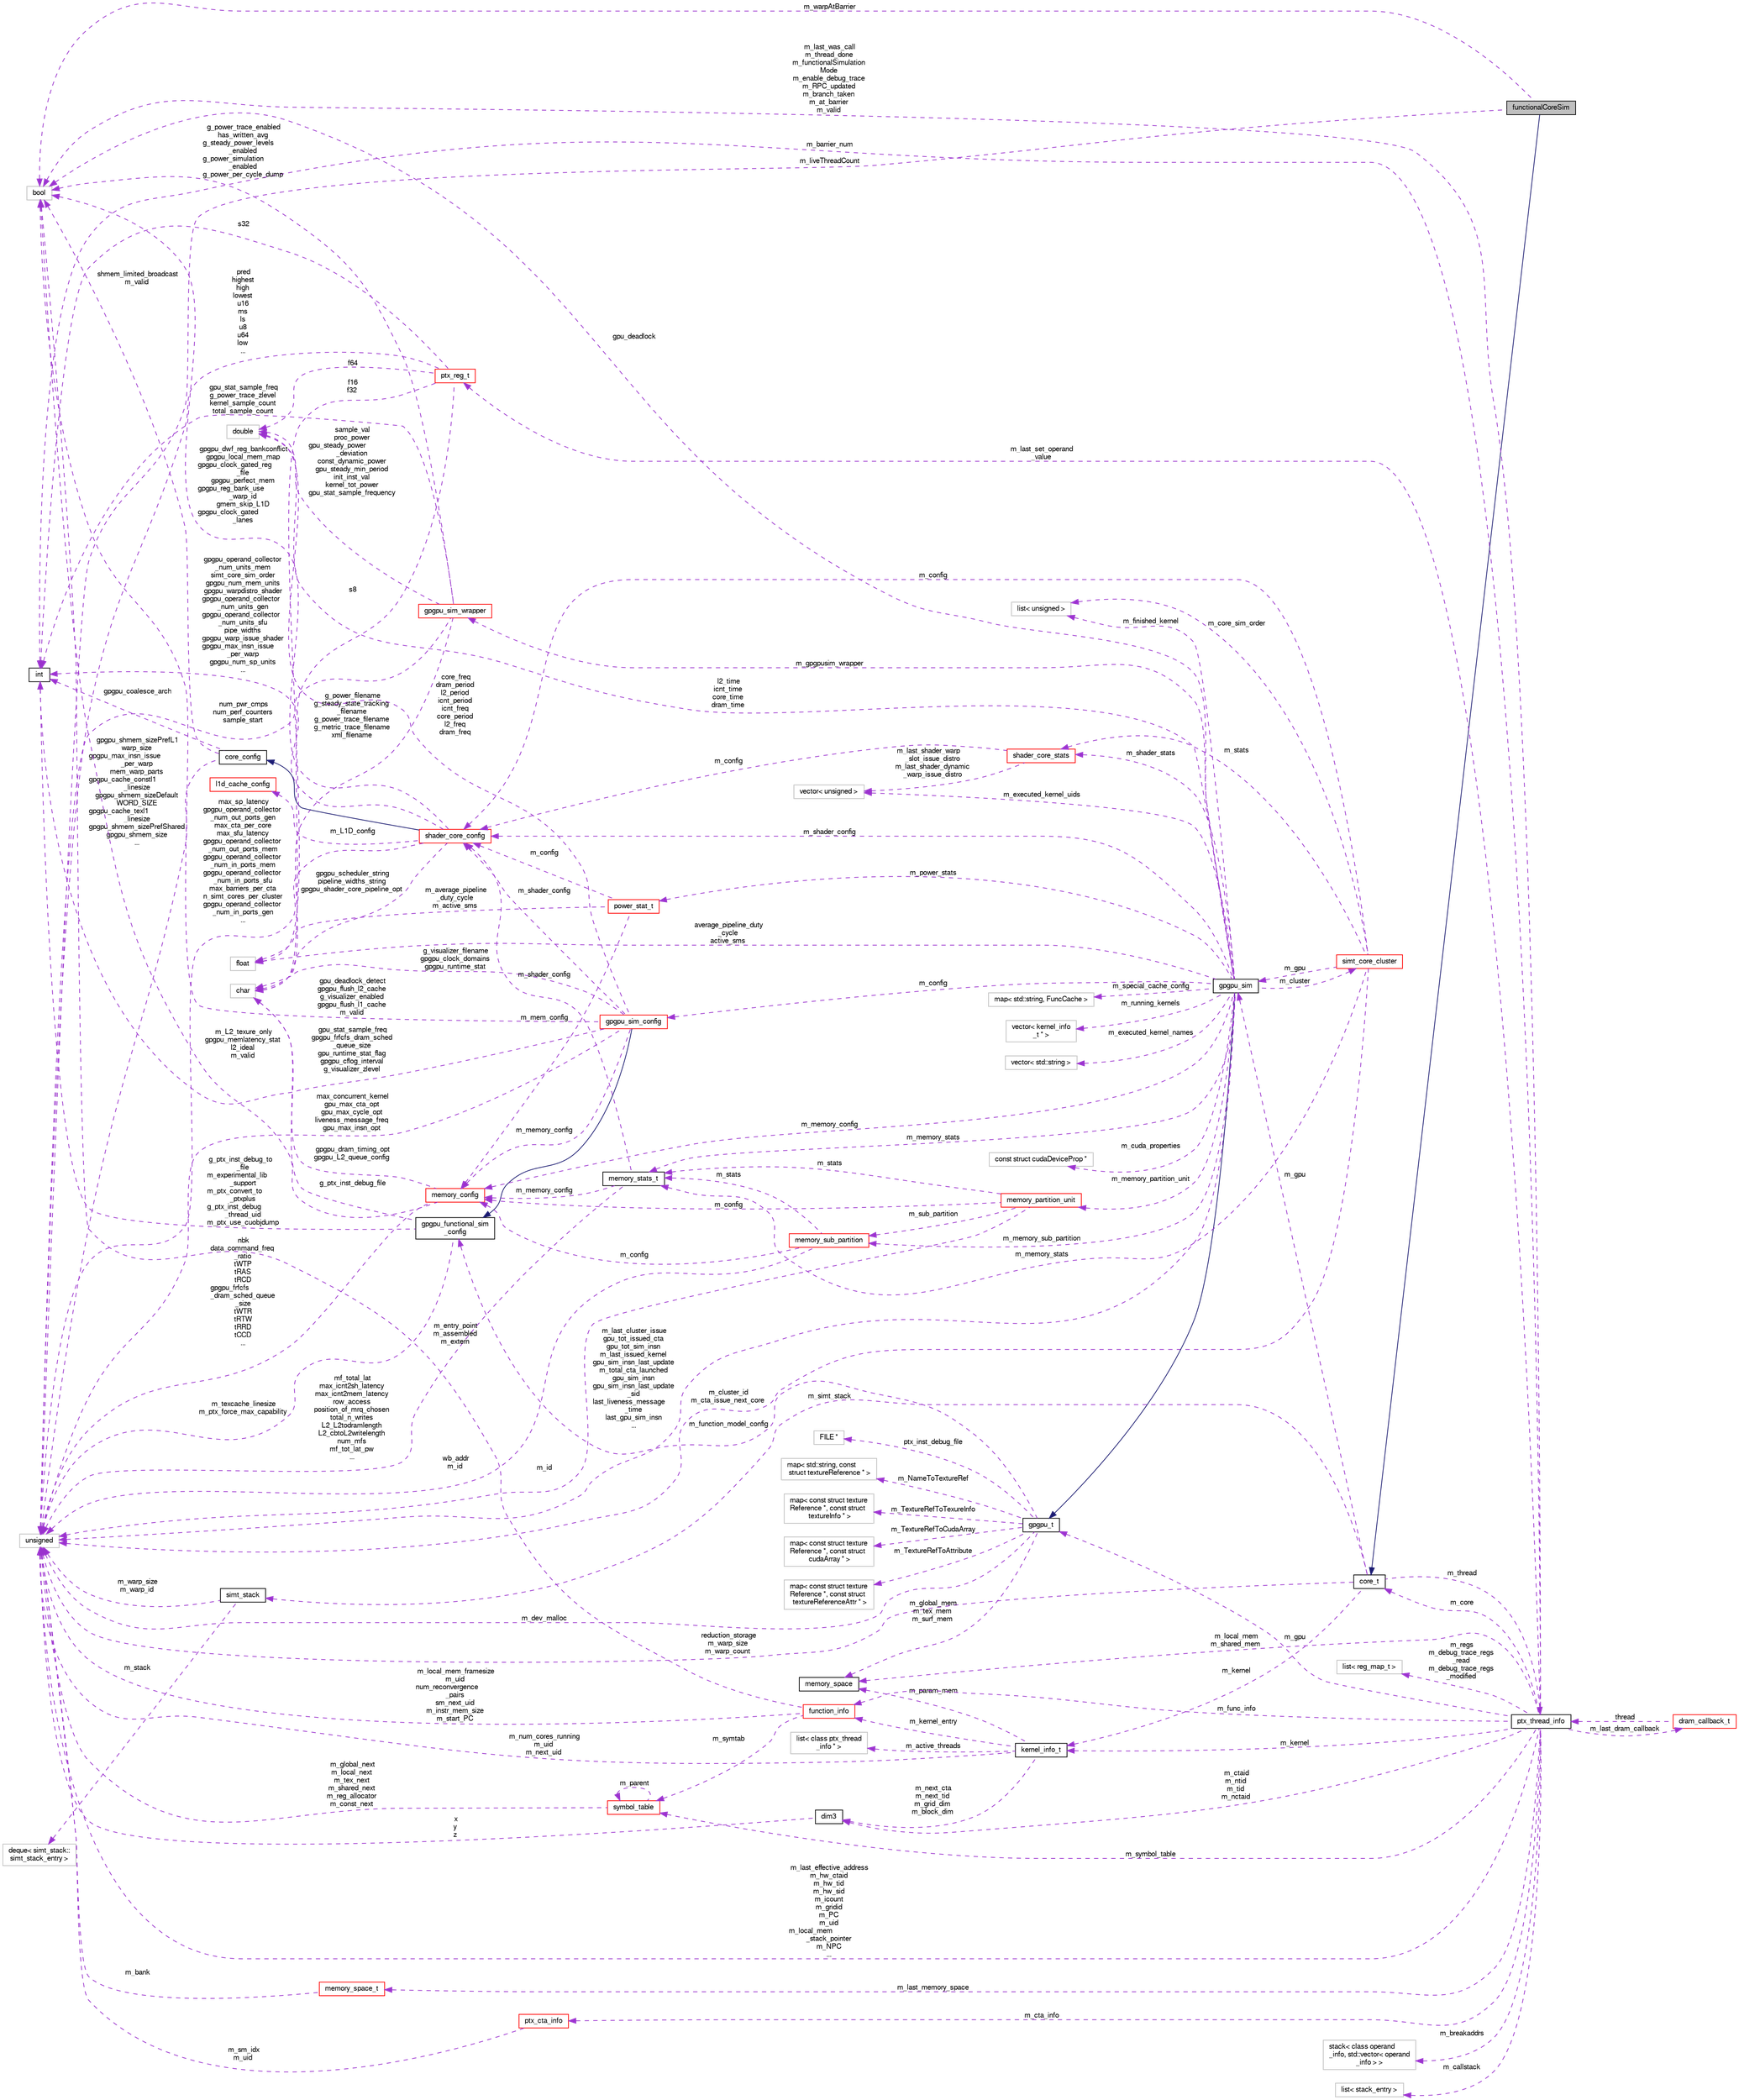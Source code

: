 digraph "functionalCoreSim"
{
  bgcolor="transparent";
  edge [fontname="FreeSans",fontsize="10",labelfontname="FreeSans",labelfontsize="10"];
  node [fontname="FreeSans",fontsize="10",shape=record];
  rankdir="LR";
  Node2 [label="functionalCoreSim",height=0.2,width=0.4,color="black", fillcolor="grey75", style="filled", fontcolor="black"];
  Node3 -> Node2 [dir="back",color="midnightblue",fontsize="10",style="solid",fontname="FreeSans"];
  Node3 [label="core_t",height=0.2,width=0.4,color="black",URL="$classcore__t.html"];
  Node4 -> Node3 [dir="back",color="darkorchid3",fontsize="10",style="dashed",label=" m_simt_stack" ,fontname="FreeSans"];
  Node4 [label="simt_stack",height=0.2,width=0.4,color="black",URL="$classsimt__stack.html"];
  Node5 -> Node4 [dir="back",color="darkorchid3",fontsize="10",style="dashed",label=" m_stack" ,fontname="FreeSans"];
  Node5 [label="deque\< simt_stack::\lsimt_stack_entry \>",height=0.2,width=0.4,color="grey75"];
  Node6 -> Node4 [dir="back",color="darkorchid3",fontsize="10",style="dashed",label=" m_warp_size\nm_warp_id" ,fontname="FreeSans"];
  Node6 [label="unsigned",height=0.2,width=0.4,color="grey75"];
  Node7 -> Node3 [dir="back",color="darkorchid3",fontsize="10",style="dashed",label=" m_gpu" ,fontname="FreeSans"];
  Node7 [label="gpgpu_sim",height=0.2,width=0.4,color="black",URL="$classgpgpu__sim.html"];
  Node8 -> Node7 [dir="back",color="midnightblue",fontsize="10",style="solid",fontname="FreeSans"];
  Node8 [label="gpgpu_t",height=0.2,width=0.4,color="black",URL="$classgpgpu__t.html"];
  Node9 -> Node8 [dir="back",color="darkorchid3",fontsize="10",style="dashed",label=" m_TextureRefToTexureInfo" ,fontname="FreeSans"];
  Node9 [label="map\< const struct texture\lReference *, const struct\l textureInfo * \>",height=0.2,width=0.4,color="grey75"];
  Node10 -> Node8 [dir="back",color="darkorchid3",fontsize="10",style="dashed",label=" m_TextureRefToCudaArray" ,fontname="FreeSans"];
  Node10 [label="map\< const struct texture\lReference *, const struct\l cudaArray * \>",height=0.2,width=0.4,color="grey75"];
  Node11 -> Node8 [dir="back",color="darkorchid3",fontsize="10",style="dashed",label=" ptx_inst_debug_file" ,fontname="FreeSans"];
  Node11 [label="FILE *",height=0.2,width=0.4,color="grey75"];
  Node12 -> Node8 [dir="back",color="darkorchid3",fontsize="10",style="dashed",label=" m_NameToTextureRef" ,fontname="FreeSans"];
  Node12 [label="map\< std::string, const\l struct textureReference * \>",height=0.2,width=0.4,color="grey75"];
  Node13 -> Node8 [dir="back",color="darkorchid3",fontsize="10",style="dashed",label=" m_TextureRefToAttribute" ,fontname="FreeSans"];
  Node13 [label="map\< const struct texture\lReference *, const struct\l textureReferenceAttr * \>",height=0.2,width=0.4,color="grey75"];
  Node6 -> Node8 [dir="back",color="darkorchid3",fontsize="10",style="dashed",label=" m_dev_malloc" ,fontname="FreeSans"];
  Node14 -> Node8 [dir="back",color="darkorchid3",fontsize="10",style="dashed",label=" m_global_mem\nm_tex_mem\nm_surf_mem" ,fontname="FreeSans"];
  Node14 [label="memory_space",height=0.2,width=0.4,color="black",URL="$classmemory__space.html"];
  Node15 -> Node8 [dir="back",color="darkorchid3",fontsize="10",style="dashed",label=" m_function_model_config" ,fontname="FreeSans"];
  Node15 [label="gpgpu_functional_sim\l_config",height=0.2,width=0.4,color="black",URL="$classgpgpu__functional__sim__config.html"];
  Node16 -> Node15 [dir="back",color="darkorchid3",fontsize="10",style="dashed",label=" g_ptx_inst_debug_file" ,fontname="FreeSans"];
  Node16 [label="char",height=0.2,width=0.4,color="grey75"];
  Node17 -> Node15 [dir="back",color="darkorchid3",fontsize="10",style="dashed",label=" g_ptx_inst_debug_to\l_file\nm_experimental_lib\l_support\nm_ptx_convert_to\l_ptxplus\ng_ptx_inst_debug\l_thread_uid\nm_ptx_use_cuobjdump" ,fontname="FreeSans"];
  Node17 [label="int",height=0.2,width=0.4,color="black",URL="$classint.html"];
  Node6 -> Node15 [dir="back",color="darkorchid3",fontsize="10",style="dashed",label=" m_texcache_linesize\nm_ptx_force_max_capability" ,fontname="FreeSans"];
  Node18 -> Node7 [dir="back",color="darkorchid3",fontsize="10",style="dashed",label=" l2_time\nicnt_time\ncore_time\ndram_time" ,fontname="FreeSans"];
  Node18 [label="double",height=0.2,width=0.4,color="grey75"];
  Node19 -> Node7 [dir="back",color="darkorchid3",fontsize="10",style="dashed",label=" m_shader_config" ,fontname="FreeSans"];
  Node19 [label="shader_core_config",height=0.2,width=0.4,color="red",URL="$structshader__core__config.html"];
  Node20 -> Node19 [dir="back",color="midnightblue",fontsize="10",style="solid",fontname="FreeSans"];
  Node20 [label="core_config",height=0.2,width=0.4,color="black",URL="$structcore__config.html"];
  Node17 -> Node20 [dir="back",color="darkorchid3",fontsize="10",style="dashed",label=" gpgpu_coalesce_arch" ,fontname="FreeSans"];
  Node21 -> Node20 [dir="back",color="darkorchid3",fontsize="10",style="dashed",label=" shmem_limited_broadcast\nm_valid" ,fontname="FreeSans"];
  Node21 [label="bool",height=0.2,width=0.4,color="grey75"];
  Node6 -> Node20 [dir="back",color="darkorchid3",fontsize="10",style="dashed",label=" gpgpu_shmem_sizePrefL1\nwarp_size\ngpgpu_max_insn_issue\l_per_warp\nmem_warp_parts\ngpgpu_cache_constl1\l_linesize\ngpgpu_shmem_sizeDefault\nWORD_SIZE\ngpgpu_cache_texl1\l_linesize\ngpgpu_shmem_sizePrefShared\ngpgpu_shmem_size\n..." ,fontname="FreeSans"];
  Node22 -> Node19 [dir="back",color="darkorchid3",fontsize="10",style="dashed",label=" m_L1D_config" ,fontname="FreeSans"];
  Node22 [label="l1d_cache_config",height=0.2,width=0.4,color="red",URL="$classl1d__cache__config.html"];
  Node16 -> Node19 [dir="back",color="darkorchid3",fontsize="10",style="dashed",label=" gpgpu_scheduler_string\npipeline_widths_string\ngpgpu_shader_core_pipeline_opt" ,fontname="FreeSans"];
  Node17 -> Node19 [dir="back",color="darkorchid3",fontsize="10",style="dashed",label=" gpgpu_operand_collector\l_num_units_mem\nsimt_core_sim_order\ngpgpu_num_mem_units\ngpgpu_warpdistro_shader\ngpgpu_operand_collector\l_num_units_gen\ngpgpu_operand_collector\l_num_units_sfu\npipe_widths\ngpgpu_warp_issue_shader\ngpgpu_max_insn_issue\l_per_warp\ngpgpu_num_sp_units\n..." ,fontname="FreeSans"];
  Node21 -> Node19 [dir="back",color="darkorchid3",fontsize="10",style="dashed",label=" gpgpu_dwf_reg_bankconflict\ngpgpu_local_mem_map\ngpgpu_clock_gated_reg\l_file\ngpgpu_perfect_mem\ngpgpu_reg_bank_use\l_warp_id\ngmem_skip_L1D\ngpgpu_clock_gated\l_lanes" ,fontname="FreeSans"];
  Node6 -> Node19 [dir="back",color="darkorchid3",fontsize="10",style="dashed",label=" max_sp_latency\ngpgpu_operand_collector\l_num_out_ports_gen\nmax_cta_per_core\nmax_sfu_latency\ngpgpu_operand_collector\l_num_out_ports_mem\ngpgpu_operand_collector\l_num_in_ports_mem\ngpgpu_operand_collector\l_num_in_ports_sfu\nmax_barriers_per_cta\nn_simt_cores_per_cluster\ngpgpu_operand_collector\l_num_in_ports_gen\n..." ,fontname="FreeSans"];
  Node35 -> Node7 [dir="back",color="darkorchid3",fontsize="10",style="dashed",label=" m_cuda_properties" ,fontname="FreeSans"];
  Node35 [label="const struct cudaDeviceProp *",height=0.2,width=0.4,color="grey75"];
  Node36 -> Node7 [dir="back",color="darkorchid3",fontsize="10",style="dashed",label=" m_cluster" ,fontname="FreeSans"];
  Node36 [label="simt_core_cluster",height=0.2,width=0.4,color="red",URL="$classsimt__core__cluster.html"];
  Node19 -> Node36 [dir="back",color="darkorchid3",fontsize="10",style="dashed",label=" m_config" ,fontname="FreeSans"];
  Node37 -> Node36 [dir="back",color="darkorchid3",fontsize="10",style="dashed",label=" m_stats" ,fontname="FreeSans"];
  Node37 [label="shader_core_stats",height=0.2,width=0.4,color="red",URL="$classshader__core__stats.html"];
  Node19 -> Node37 [dir="back",color="darkorchid3",fontsize="10",style="dashed",label=" m_config" ,fontname="FreeSans"];
  Node45 -> Node37 [dir="back",color="darkorchid3",fontsize="10",style="dashed",label=" m_last_shader_warp\l_slot_issue_distro\nm_last_shader_dynamic\l_warp_issue_distro" ,fontname="FreeSans"];
  Node45 [label="vector\< unsigned \>",height=0.2,width=0.4,color="grey75"];
  Node47 -> Node36 [dir="back",color="darkorchid3",fontsize="10",style="dashed",label=" m_memory_stats" ,fontname="FreeSans"];
  Node47 [label="memory_stats_t",height=0.2,width=0.4,color="black",URL="$classmemory__stats__t.html"];
  Node19 -> Node47 [dir="back",color="darkorchid3",fontsize="10",style="dashed",label=" m_shader_config" ,fontname="FreeSans"];
  Node48 -> Node47 [dir="back",color="darkorchid3",fontsize="10",style="dashed",label=" m_memory_config" ,fontname="FreeSans"];
  Node48 [label="memory_config",height=0.2,width=0.4,color="red",URL="$structmemory__config.html"];
  Node16 -> Node48 [dir="back",color="darkorchid3",fontsize="10",style="dashed",label=" gpgpu_dram_timing_opt\ngpgpu_L2_queue_config" ,fontname="FreeSans"];
  Node21 -> Node48 [dir="back",color="darkorchid3",fontsize="10",style="dashed",label=" m_L2_texure_only\ngpgpu_memlatency_stat\nl2_ideal\nm_valid" ,fontname="FreeSans"];
  Node6 -> Node48 [dir="back",color="darkorchid3",fontsize="10",style="dashed",label=" nbk\ndata_command_freq\l_ratio\ntWTP\ntRAS\ntRCD\ngpgpu_frfcfs\l_dram_sched_queue\l_size\ntWTR\ntRTW\ntRRD\ntCCD\n..." ,fontname="FreeSans"];
  Node6 -> Node47 [dir="back",color="darkorchid3",fontsize="10",style="dashed",label=" mf_total_lat\nmax_icnt2sh_latency\nmax_icnt2mem_latency\nrow_access\nposition_of_mrq_chosen\ntotal_n_writes\nL2_L2todramlength\nL2_cbtoL2writelength\nnum_mfs\nmf_tot_lat_pw\n..." ,fontname="FreeSans"];
  Node53 -> Node36 [dir="back",color="darkorchid3",fontsize="10",style="dashed",label=" m_core_sim_order" ,fontname="FreeSans"];
  Node53 [label="list\< unsigned \>",height=0.2,width=0.4,color="grey75"];
  Node7 -> Node36 [dir="back",color="darkorchid3",fontsize="10",style="dashed",label=" m_gpu" ,fontname="FreeSans"];
  Node6 -> Node36 [dir="back",color="darkorchid3",fontsize="10",style="dashed",label=" m_cluster_id\nm_cta_issue_next_core" ,fontname="FreeSans"];
  Node45 -> Node7 [dir="back",color="darkorchid3",fontsize="10",style="dashed",label=" m_executed_kernel_uids" ,fontname="FreeSans"];
  Node139 -> Node7 [dir="back",color="darkorchid3",fontsize="10",style="dashed",label=" m_executed_kernel_names" ,fontname="FreeSans"];
  Node139 [label="vector\< std::string \>",height=0.2,width=0.4,color="grey75"];
  Node39 -> Node7 [dir="back",color="darkorchid3",fontsize="10",style="dashed",label=" average_pipeline_duty\l_cycle\nactive_sms" ,fontname="FreeSans"];
  Node39 [label="float",height=0.2,width=0.4,color="grey75"];
  Node37 -> Node7 [dir="back",color="darkorchid3",fontsize="10",style="dashed",label=" m_shader_stats" ,fontname="FreeSans"];
  Node48 -> Node7 [dir="back",color="darkorchid3",fontsize="10",style="dashed",label=" m_memory_config" ,fontname="FreeSans"];
  Node140 -> Node7 [dir="back",color="darkorchid3",fontsize="10",style="dashed",label=" m_memory_partition_unit" ,fontname="FreeSans"];
  Node140 [label="memory_partition_unit",height=0.2,width=0.4,color="red",URL="$classmemory__partition__unit.html"];
  Node48 -> Node140 [dir="back",color="darkorchid3",fontsize="10",style="dashed",label=" m_config" ,fontname="FreeSans"];
  Node47 -> Node140 [dir="back",color="darkorchid3",fontsize="10",style="dashed",label=" m_stats" ,fontname="FreeSans"];
  Node6 -> Node140 [dir="back",color="darkorchid3",fontsize="10",style="dashed",label=" m_id" ,fontname="FreeSans"];
  Node161 -> Node140 [dir="back",color="darkorchid3",fontsize="10",style="dashed",label=" m_sub_partition" ,fontname="FreeSans"];
  Node161 [label="memory_sub_partition",height=0.2,width=0.4,color="red",URL="$classmemory__sub__partition.html"];
  Node48 -> Node161 [dir="back",color="darkorchid3",fontsize="10",style="dashed",label=" m_config" ,fontname="FreeSans"];
  Node47 -> Node161 [dir="back",color="darkorchid3",fontsize="10",style="dashed",label=" m_stats" ,fontname="FreeSans"];
  Node6 -> Node161 [dir="back",color="darkorchid3",fontsize="10",style="dashed",label=" wb_addr\nm_id" ,fontname="FreeSans"];
  Node167 -> Node7 [dir="back",color="darkorchid3",fontsize="10",style="dashed",label=" m_power_stats" ,fontname="FreeSans"];
  Node167 [label="power_stat_t",height=0.2,width=0.4,color="red",URL="$classpower__stat__t.html"];
  Node19 -> Node167 [dir="back",color="darkorchid3",fontsize="10",style="dashed",label=" m_config" ,fontname="FreeSans"];
  Node39 -> Node167 [dir="back",color="darkorchid3",fontsize="10",style="dashed",label=" m_average_pipeline\l_duty_cycle\nm_active_sms" ,fontname="FreeSans"];
  Node48 -> Node167 [dir="back",color="darkorchid3",fontsize="10",style="dashed",label=" m_mem_config" ,fontname="FreeSans"];
  Node47 -> Node7 [dir="back",color="darkorchid3",fontsize="10",style="dashed",label=" m_memory_stats" ,fontname="FreeSans"];
  Node21 -> Node7 [dir="back",color="darkorchid3",fontsize="10",style="dashed",label=" gpu_deadlock" ,fontname="FreeSans"];
  Node53 -> Node7 [dir="back",color="darkorchid3",fontsize="10",style="dashed",label=" m_finished_kernel" ,fontname="FreeSans"];
  Node172 -> Node7 [dir="back",color="darkorchid3",fontsize="10",style="dashed",label=" m_config" ,fontname="FreeSans"];
  Node172 [label="gpgpu_sim_config",height=0.2,width=0.4,color="red",URL="$classgpgpu__sim__config.html"];
  Node15 -> Node172 [dir="back",color="midnightblue",fontsize="10",style="solid",fontname="FreeSans"];
  Node18 -> Node172 [dir="back",color="darkorchid3",fontsize="10",style="dashed",label=" core_freq\ndram_period\nl2_period\nicnt_period\nicnt_freq\ncore_period\nl2_freq\ndram_freq" ,fontname="FreeSans"];
  Node19 -> Node172 [dir="back",color="darkorchid3",fontsize="10",style="dashed",label=" m_shader_config" ,fontname="FreeSans"];
  Node16 -> Node172 [dir="back",color="darkorchid3",fontsize="10",style="dashed",label=" g_visualizer_filename\ngpgpu_clock_domains\ngpgpu_runtime_stat" ,fontname="FreeSans"];
  Node48 -> Node172 [dir="back",color="darkorchid3",fontsize="10",style="dashed",label=" m_memory_config" ,fontname="FreeSans"];
  Node17 -> Node172 [dir="back",color="darkorchid3",fontsize="10",style="dashed",label=" gpu_stat_sample_freq\ngpgpu_frfcfs_dram_sched\l_queue_size\ngpu_runtime_stat_flag\ngpgpu_cflog_interval\ng_visualizer_zlevel" ,fontname="FreeSans"];
  Node21 -> Node172 [dir="back",color="darkorchid3",fontsize="10",style="dashed",label=" gpu_deadlock_detect\ngpgpu_flush_l2_cache\ng_visualizer_enabled\ngpgpu_flush_l1_cache\nm_valid" ,fontname="FreeSans"];
  Node6 -> Node172 [dir="back",color="darkorchid3",fontsize="10",style="dashed",label=" max_concurrent_kernel\ngpu_max_cta_opt\ngpu_max_cycle_opt\nliveness_message_freq\ngpu_max_insn_opt" ,fontname="FreeSans"];
  Node6 -> Node7 [dir="back",color="darkorchid3",fontsize="10",style="dashed",label=" m_last_cluster_issue\ngpu_tot_issued_cta\ngpu_tot_sim_insn\nm_last_issued_kernel\ngpu_sim_insn_last_update\nm_total_cta_launched\ngpu_sim_insn\ngpu_sim_insn_last_update\l_sid\nlast_liveness_message\l_time\nlast_gpu_sim_insn\n..." ,fontname="FreeSans"];
  Node174 -> Node7 [dir="back",color="darkorchid3",fontsize="10",style="dashed",label=" m_special_cache_config" ,fontname="FreeSans"];
  Node174 [label="map\< std::string, FuncCache \>",height=0.2,width=0.4,color="grey75"];
  Node175 -> Node7 [dir="back",color="darkorchid3",fontsize="10",style="dashed",label=" m_gpgpusim_wrapper" ,fontname="FreeSans"];
  Node175 [label="gpgpu_sim_wrapper",height=0.2,width=0.4,color="red",URL="$classgpgpu__sim__wrapper.html"];
  Node18 -> Node175 [dir="back",color="darkorchid3",fontsize="10",style="dashed",label=" sample_val\nproc_power\ngpu_steady_power\l_deviation\nconst_dynamic_power\ngpu_steady_min_period\ninit_inst_val\nkernel_tot_power\ngpu_stat_sample_frequency" ,fontname="FreeSans"];
  Node16 -> Node175 [dir="back",color="darkorchid3",fontsize="10",style="dashed",label=" g_power_filename\ng_steady_state_tracking\l_filename\ng_power_trace_filename\ng_metric_trace_filename\nxml_filename" ,fontname="FreeSans"];
  Node17 -> Node175 [dir="back",color="darkorchid3",fontsize="10",style="dashed",label=" gpu_stat_sample_freq\ng_power_trace_zlevel\nkernel_sample_count\ntotal_sample_count" ,fontname="FreeSans"];
  Node21 -> Node175 [dir="back",color="darkorchid3",fontsize="10",style="dashed",label=" g_power_trace_enabled\nhas_written_avg\ng_steady_power_levels\l_enabled\ng_power_simulation\l_enabled\ng_power_per_cycle_dump" ,fontname="FreeSans"];
  Node6 -> Node175 [dir="back",color="darkorchid3",fontsize="10",style="dashed",label=" num_pwr_cmps\nnum_perf_counters\nsample_start" ,fontname="FreeSans"];
  Node239 -> Node7 [dir="back",color="darkorchid3",fontsize="10",style="dashed",label=" m_running_kernels" ,fontname="FreeSans"];
  Node239 [label="vector\< kernel_info\l_t * \>",height=0.2,width=0.4,color="grey75"];
  Node161 -> Node7 [dir="back",color="darkorchid3",fontsize="10",style="dashed",label=" m_memory_sub_partition" ,fontname="FreeSans"];
  Node6 -> Node3 [dir="back",color="darkorchid3",fontsize="10",style="dashed",label=" reduction_storage\nm_warp_size\nm_warp_count" ,fontname="FreeSans"];
  Node240 -> Node3 [dir="back",color="darkorchid3",fontsize="10",style="dashed",label=" m_thread" ,fontname="FreeSans"];
  Node240 [label="ptx_thread_info",height=0.2,width=0.4,color="black",URL="$classptx__thread__info.html"];
  Node241 -> Node240 [dir="back",color="darkorchid3",fontsize="10",style="dashed",label=" m_breakaddrs" ,fontname="FreeSans"];
  Node241 [label="stack\< class operand\l_info, std::vector\< operand\l_info \> \>",height=0.2,width=0.4,color="grey75"];
  Node242 -> Node240 [dir="back",color="darkorchid3",fontsize="10",style="dashed",label=" m_callstack" ,fontname="FreeSans"];
  Node242 [label="list\< stack_entry \>",height=0.2,width=0.4,color="grey75"];
  Node243 -> Node240 [dir="back",color="darkorchid3",fontsize="10",style="dashed",label=" m_symbol_table" ,fontname="FreeSans"];
  Node243 [label="symbol_table",height=0.2,width=0.4,color="red",URL="$classsymbol__table.html"];
  Node243 -> Node243 [dir="back",color="darkorchid3",fontsize="10",style="dashed",label=" m_parent" ,fontname="FreeSans"];
  Node6 -> Node243 [dir="back",color="darkorchid3",fontsize="10",style="dashed",label=" m_global_next\nm_local_next\nm_tex_next\nm_shared_next\nm_reg_allocator\nm_const_next" ,fontname="FreeSans"];
  Node3 -> Node240 [dir="back",color="darkorchid3",fontsize="10",style="dashed",label=" m_core" ,fontname="FreeSans"];
  Node250 -> Node240 [dir="back",color="darkorchid3",fontsize="10",style="dashed",label=" m_last_set_operand\l_value" ,fontname="FreeSans"];
  Node250 [label="ptx_reg_t",height=0.2,width=0.4,color="red",URL="$unionptx__reg__t.html"];
  Node18 -> Node250 [dir="back",color="darkorchid3",fontsize="10",style="dashed",label=" f64" ,fontname="FreeSans"];
  Node39 -> Node250 [dir="back",color="darkorchid3",fontsize="10",style="dashed",label=" f16\nf32" ,fontname="FreeSans"];
  Node16 -> Node250 [dir="back",color="darkorchid3",fontsize="10",style="dashed",label=" s8" ,fontname="FreeSans"];
  Node17 -> Node250 [dir="back",color="darkorchid3",fontsize="10",style="dashed",label=" s32" ,fontname="FreeSans"];
  Node6 -> Node250 [dir="back",color="darkorchid3",fontsize="10",style="dashed",label=" pred\nhighest\nhigh\nlowest\nu16\nms\nls\nu8\nu64\nlow\n..." ,fontname="FreeSans"];
  Node87 -> Node240 [dir="back",color="darkorchid3",fontsize="10",style="dashed",label=" m_last_memory_space" ,fontname="FreeSans"];
  Node87 [label="memory_space_t",height=0.2,width=0.4,color="red",URL="$classmemory__space__t.html"];
  Node6 -> Node87 [dir="back",color="darkorchid3",fontsize="10",style="dashed",label=" m_bank" ,fontname="FreeSans"];
  Node17 -> Node240 [dir="back",color="darkorchid3",fontsize="10",style="dashed",label=" m_barrier_num" ,fontname="FreeSans"];
  Node21 -> Node240 [dir="back",color="darkorchid3",fontsize="10",style="dashed",label=" m_last_was_call\nm_thread_done\nm_functionalSimulation\lMode\nm_enable_debug_trace\nm_RPC_updated\nm_branch_taken\nm_at_barrier\nm_valid" ,fontname="FreeSans"];
  Node255 -> Node240 [dir="back",color="darkorchid3",fontsize="10",style="dashed",label=" m_func_info" ,fontname="FreeSans"];
  Node255 [label="function_info",height=0.2,width=0.4,color="red",URL="$classfunction__info.html"];
  Node243 -> Node255 [dir="back",color="darkorchid3",fontsize="10",style="dashed",label=" m_symtab" ,fontname="FreeSans"];
  Node21 -> Node255 [dir="back",color="darkorchid3",fontsize="10",style="dashed",label=" m_entry_point\nm_assembled\nm_extern" ,fontname="FreeSans"];
  Node6 -> Node255 [dir="back",color="darkorchid3",fontsize="10",style="dashed",label=" m_local_mem_framesize\nm_uid\nnum_reconvergence\l_pairs\nsm_next_uid\nm_instr_mem_size\nm_start_PC" ,fontname="FreeSans"];
  Node8 -> Node240 [dir="back",color="darkorchid3",fontsize="10",style="dashed",label=" m_gpu" ,fontname="FreeSans"];
  Node278 -> Node240 [dir="back",color="darkorchid3",fontsize="10",style="dashed",label=" m_regs\nm_debug_trace_regs\l_read\nm_debug_trace_regs\l_modified" ,fontname="FreeSans"];
  Node278 [label="list\< reg_map_t \>",height=0.2,width=0.4,color="grey75"];
  Node6 -> Node240 [dir="back",color="darkorchid3",fontsize="10",style="dashed",label=" m_last_effective_address\nm_hw_ctaid\nm_hw_tid\nm_hw_sid\nm_icount\nm_gridid\nm_PC\nm_uid\nm_local_mem\l_stack_pointer\nm_NPC\n..." ,fontname="FreeSans"];
  Node279 -> Node240 [dir="back",color="darkorchid3",fontsize="10",style="dashed",label=" m_ctaid\nm_ntid\nm_tid\nm_nctaid" ,fontname="FreeSans"];
  Node279 [label="dim3",height=0.2,width=0.4,color="black",URL="$structdim3.html"];
  Node6 -> Node279 [dir="back",color="darkorchid3",fontsize="10",style="dashed",label=" x\ny\nz" ,fontname="FreeSans"];
  Node14 -> Node240 [dir="back",color="darkorchid3",fontsize="10",style="dashed",label=" m_local_mem\nm_shared_mem" ,fontname="FreeSans"];
  Node280 -> Node240 [dir="back",color="darkorchid3",fontsize="10",style="dashed",label=" m_kernel" ,fontname="FreeSans"];
  Node280 [label="kernel_info_t",height=0.2,width=0.4,color="black",URL="$classkernel__info__t.html"];
  Node281 -> Node280 [dir="back",color="darkorchid3",fontsize="10",style="dashed",label=" m_active_threads" ,fontname="FreeSans"];
  Node281 [label="list\< class ptx_thread\l_info * \>",height=0.2,width=0.4,color="grey75"];
  Node255 -> Node280 [dir="back",color="darkorchid3",fontsize="10",style="dashed",label=" m_kernel_entry" ,fontname="FreeSans"];
  Node6 -> Node280 [dir="back",color="darkorchid3",fontsize="10",style="dashed",label=" m_num_cores_running\nm_uid\nm_next_uid" ,fontname="FreeSans"];
  Node14 -> Node280 [dir="back",color="darkorchid3",fontsize="10",style="dashed",label=" m_param_mem" ,fontname="FreeSans"];
  Node279 -> Node280 [dir="back",color="darkorchid3",fontsize="10",style="dashed",label=" m_next_cta\nm_next_tid\nm_grid_dim\nm_block_dim" ,fontname="FreeSans"];
  Node282 -> Node240 [dir="back",color="darkorchid3",fontsize="10",style="dashed",label=" m_cta_info" ,fontname="FreeSans"];
  Node282 [label="ptx_cta_info",height=0.2,width=0.4,color="red",URL="$classptx__cta__info.html"];
  Node6 -> Node282 [dir="back",color="darkorchid3",fontsize="10",style="dashed",label=" m_sm_idx\nm_uid" ,fontname="FreeSans"];
  Node284 -> Node240 [dir="back",color="darkorchid3",fontsize="10",style="dashed",label=" m_last_dram_callback" ,fontname="FreeSans"];
  Node284 [label="dram_callback_t",height=0.2,width=0.4,color="red",URL="$structdram__callback__t.html"];
  Node240 -> Node284 [dir="back",color="darkorchid3",fontsize="10",style="dashed",label=" thread" ,fontname="FreeSans"];
  Node280 -> Node3 [dir="back",color="darkorchid3",fontsize="10",style="dashed",label=" m_kernel" ,fontname="FreeSans"];
  Node21 -> Node2 [dir="back",color="darkorchid3",fontsize="10",style="dashed",label=" m_warpAtBarrier" ,fontname="FreeSans"];
  Node6 -> Node2 [dir="back",color="darkorchid3",fontsize="10",style="dashed",label=" m_liveThreadCount" ,fontname="FreeSans"];
}
